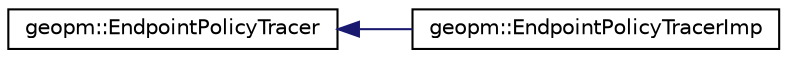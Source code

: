 digraph "Graphical Class Hierarchy"
{
 // LATEX_PDF_SIZE
  edge [fontname="Helvetica",fontsize="10",labelfontname="Helvetica",labelfontsize="10"];
  node [fontname="Helvetica",fontsize="10",shape=record];
  rankdir="LR";
  Node0 [label="geopm::EndpointPolicyTracer",height=0.2,width=0.4,color="black", fillcolor="white", style="filled",URL="$classgeopm_1_1_endpoint_policy_tracer.html",tooltip=" "];
  Node0 -> Node1 [dir="back",color="midnightblue",fontsize="10",style="solid",fontname="Helvetica"];
  Node1 [label="geopm::EndpointPolicyTracerImp",height=0.2,width=0.4,color="black", fillcolor="white", style="filled",URL="$classgeopm_1_1_endpoint_policy_tracer_imp.html",tooltip=" "];
}
